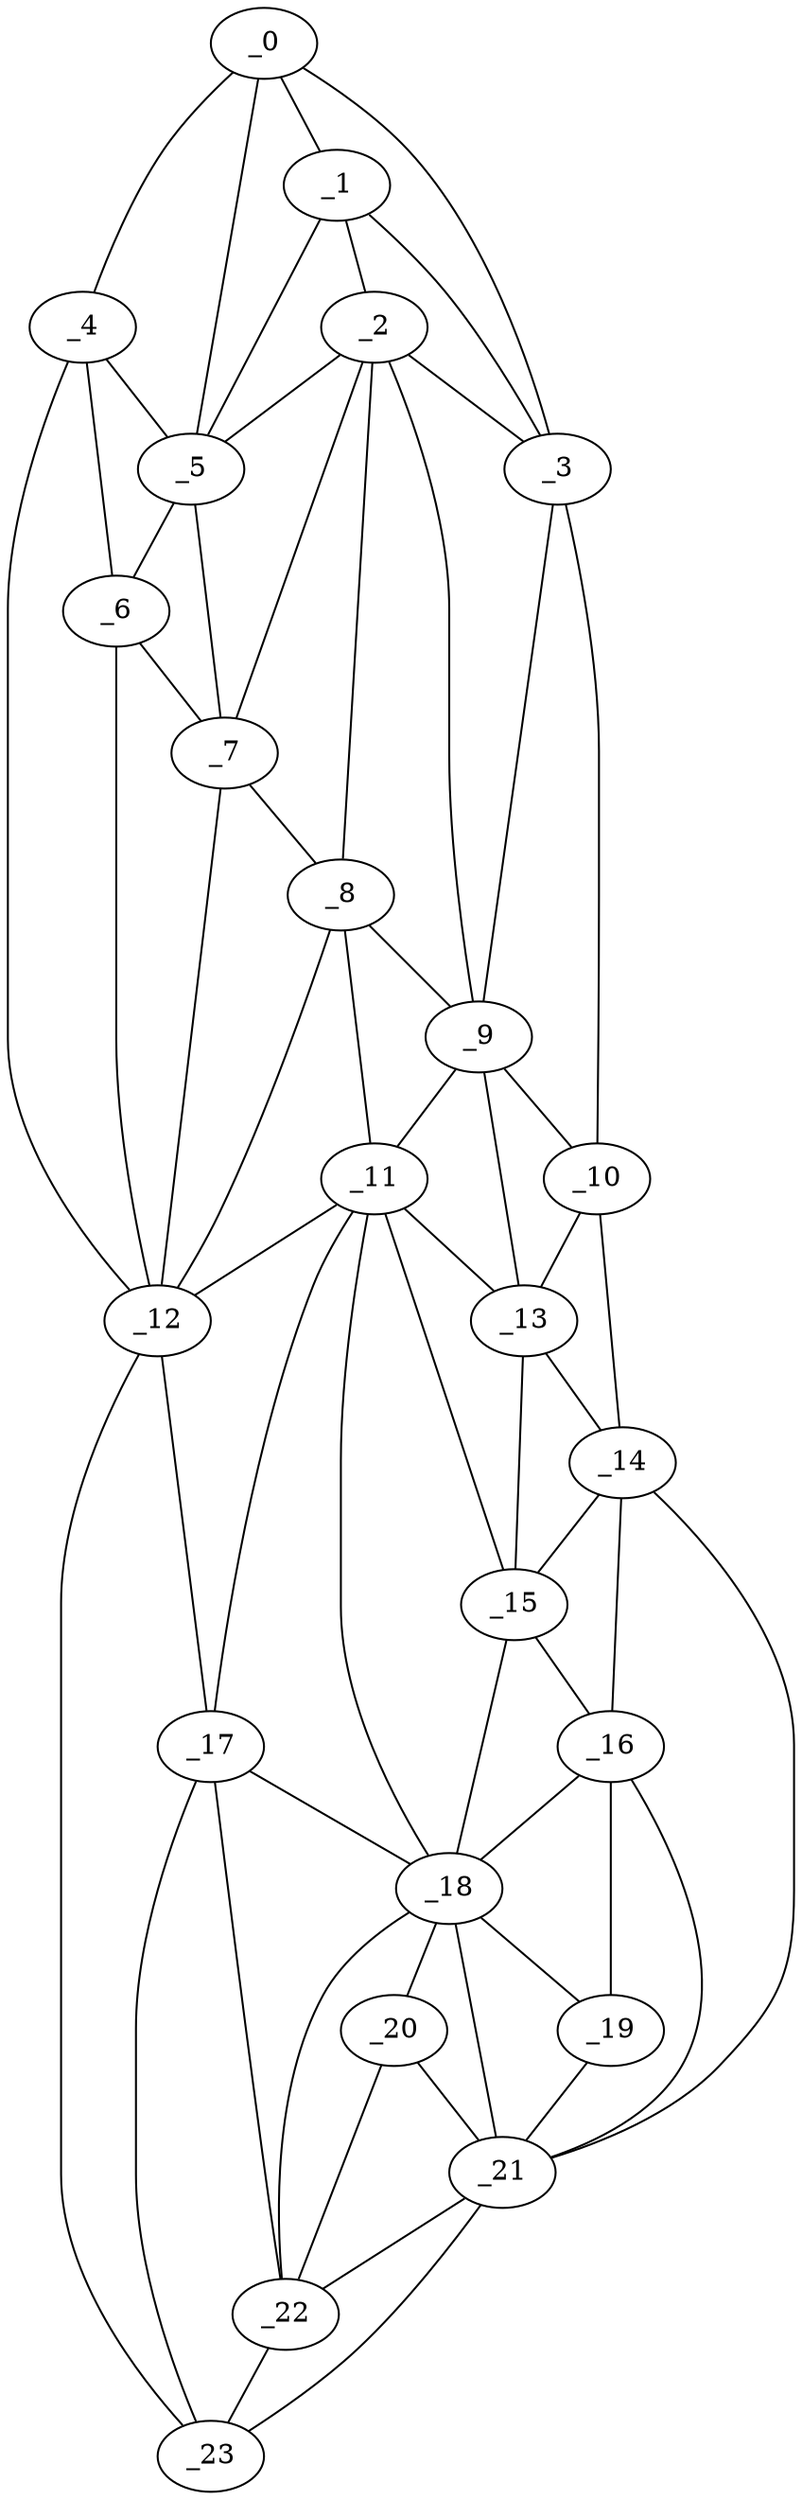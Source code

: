 graph "obj32__115.gxl" {
	_0	 [x=7,
		y=35];
	_1	 [x=12,
		y=60];
	_0 -- _1	 [valence=1];
	_3	 [x=14,
		y=76];
	_0 -- _3	 [valence=1];
	_4	 [x=32,
		y=16];
	_0 -- _4	 [valence=1];
	_5	 [x=36,
		y=32];
	_0 -- _5	 [valence=2];
	_2	 [x=14,
		y=64];
	_1 -- _2	 [valence=1];
	_1 -- _3	 [valence=2];
	_1 -- _5	 [valence=2];
	_2 -- _3	 [valence=1];
	_2 -- _5	 [valence=2];
	_7	 [x=52,
		y=38];
	_2 -- _7	 [valence=2];
	_8	 [x=60,
		y=46];
	_2 -- _8	 [valence=2];
	_9	 [x=63,
		y=84];
	_2 -- _9	 [valence=2];
	_3 -- _9	 [valence=1];
	_10	 [x=64,
		y=91];
	_3 -- _10	 [valence=1];
	_4 -- _5	 [valence=1];
	_6	 [x=52,
		y=20];
	_4 -- _6	 [valence=2];
	_12	 [x=71,
		y=15];
	_4 -- _12	 [valence=1];
	_5 -- _6	 [valence=2];
	_5 -- _7	 [valence=1];
	_6 -- _7	 [valence=1];
	_6 -- _12	 [valence=1];
	_7 -- _8	 [valence=1];
	_7 -- _12	 [valence=2];
	_8 -- _9	 [valence=2];
	_11	 [x=70,
		y=52];
	_8 -- _11	 [valence=2];
	_8 -- _12	 [valence=2];
	_9 -- _10	 [valence=1];
	_9 -- _11	 [valence=2];
	_13	 [x=71,
		y=88];
	_9 -- _13	 [valence=2];
	_10 -- _13	 [valence=2];
	_14	 [x=73,
		y=91];
	_10 -- _14	 [valence=1];
	_11 -- _12	 [valence=1];
	_11 -- _13	 [valence=2];
	_15	 [x=92,
		y=83];
	_11 -- _15	 [valence=2];
	_17	 [x=98,
		y=31];
	_11 -- _17	 [valence=2];
	_18	 [x=105,
		y=73];
	_11 -- _18	 [valence=2];
	_12 -- _17	 [valence=1];
	_23	 [x=126,
		y=39];
	_12 -- _23	 [valence=1];
	_13 -- _14	 [valence=1];
	_13 -- _15	 [valence=2];
	_14 -- _15	 [valence=2];
	_16	 [x=97,
		y=85];
	_14 -- _16	 [valence=2];
	_21	 [x=121,
		y=83];
	_14 -- _21	 [valence=1];
	_15 -- _16	 [valence=1];
	_15 -- _18	 [valence=2];
	_16 -- _18	 [valence=2];
	_19	 [x=105,
		y=83];
	_16 -- _19	 [valence=2];
	_16 -- _21	 [valence=2];
	_17 -- _18	 [valence=1];
	_22	 [x=123,
		y=51];
	_17 -- _22	 [valence=2];
	_17 -- _23	 [valence=1];
	_18 -- _19	 [valence=1];
	_20	 [x=120,
		y=71];
	_18 -- _20	 [valence=2];
	_18 -- _21	 [valence=2];
	_18 -- _22	 [valence=2];
	_19 -- _21	 [valence=2];
	_20 -- _21	 [valence=1];
	_20 -- _22	 [valence=2];
	_21 -- _22	 [valence=1];
	_21 -- _23	 [valence=1];
	_22 -- _23	 [valence=2];
}
